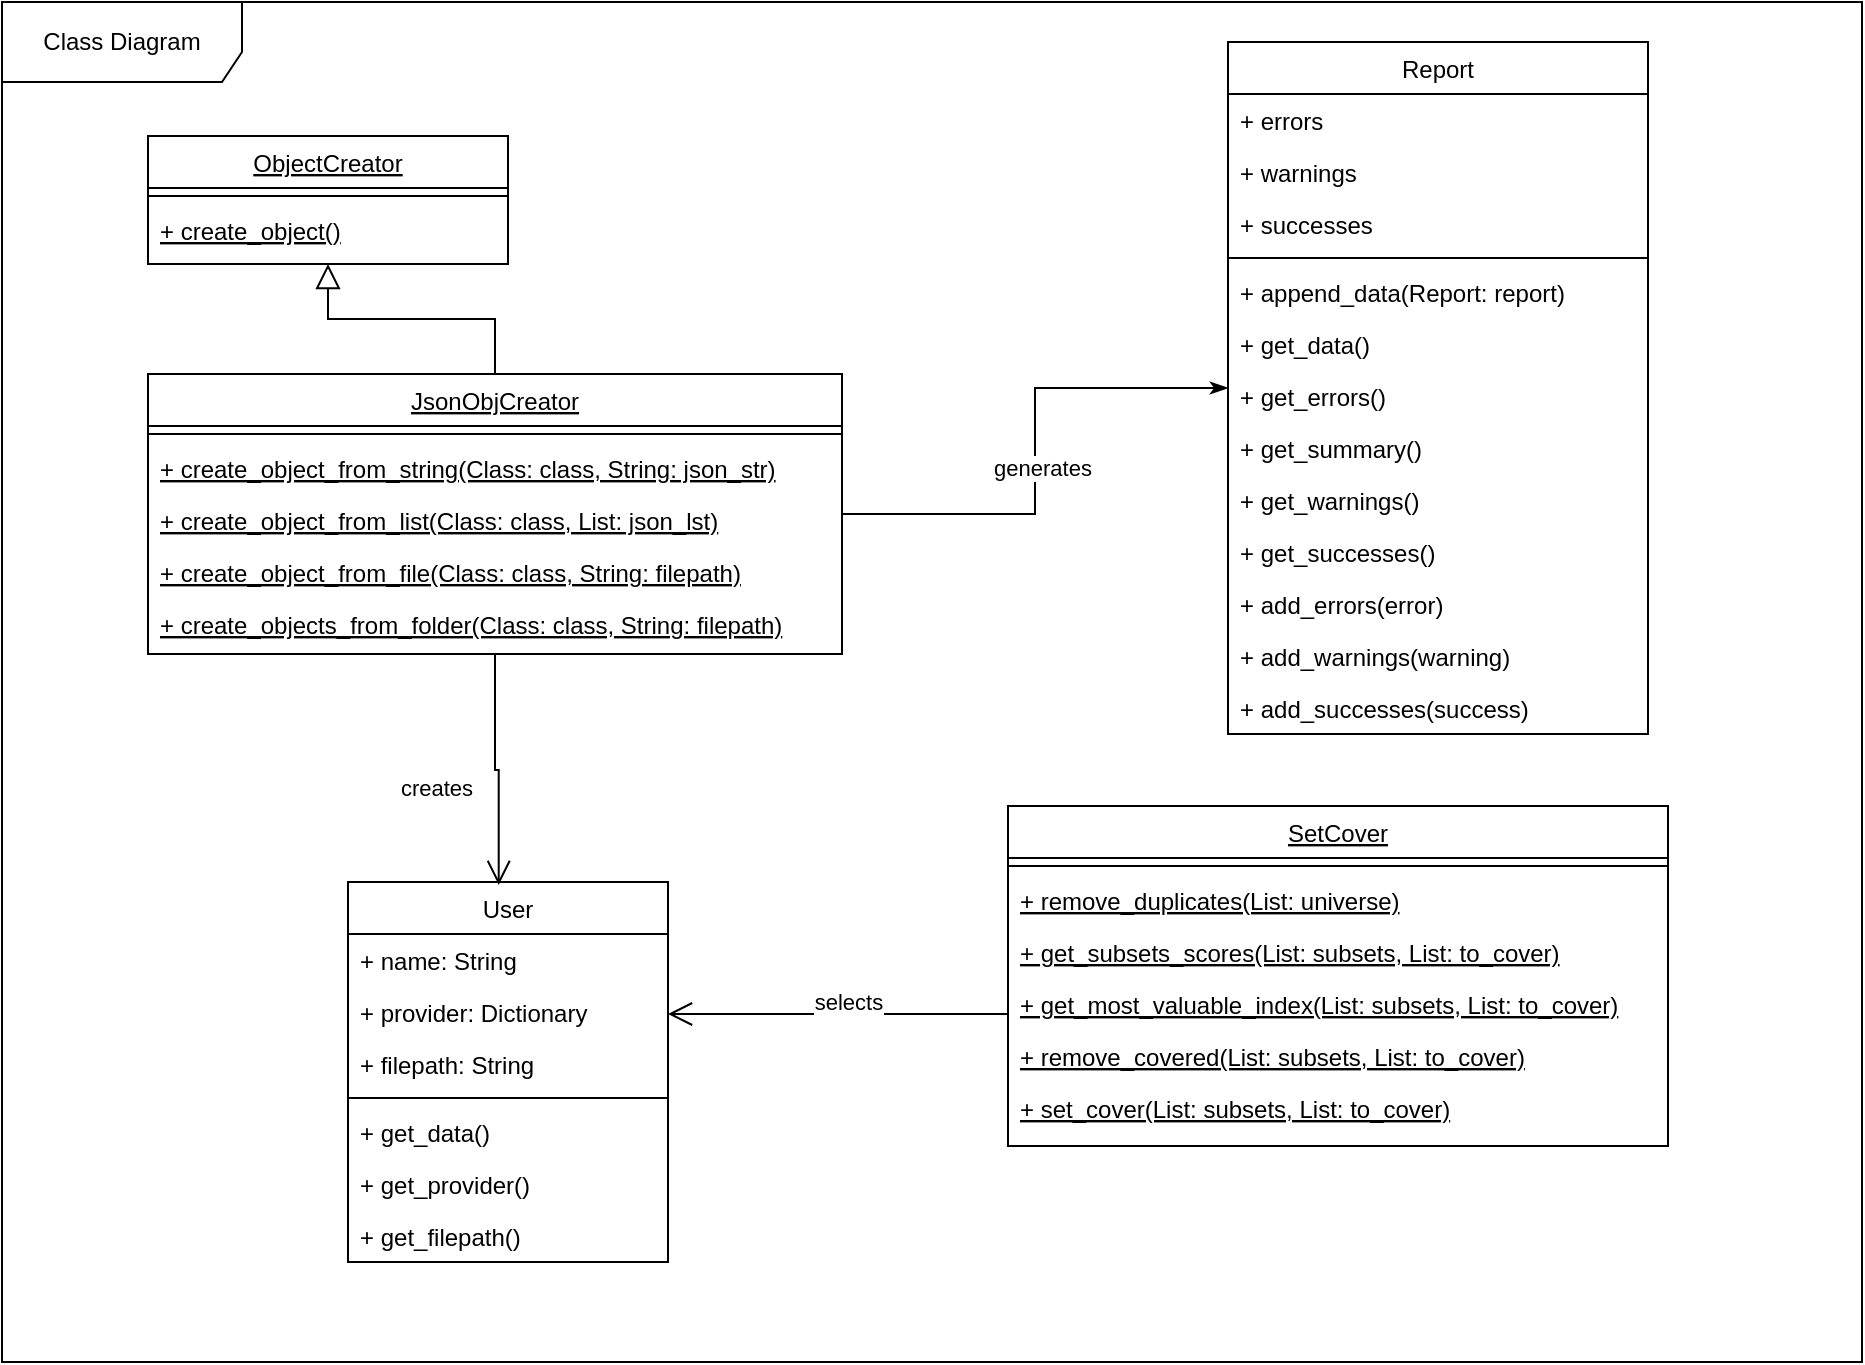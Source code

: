 <mxfile version="16.1.2" type="device"><diagram id="C5RBs43oDa-KdzZeNtuy" name="Page-1"><mxGraphModel dx="1157" dy="737" grid="1" gridSize="10" guides="1" tooltips="1" connect="1" arrows="1" fold="1" page="1" pageScale="1" pageWidth="827" pageHeight="1169" math="0" shadow="0"><root><mxCell id="WIyWlLk6GJQsqaUBKTNV-0"/><mxCell id="WIyWlLk6GJQsqaUBKTNV-1" parent="WIyWlLk6GJQsqaUBKTNV-0"/><mxCell id="zkfFHV4jXpPFQw0GAbJ--13" value="Report" style="swimlane;fontStyle=0;align=center;verticalAlign=top;childLayout=stackLayout;horizontal=1;startSize=26;horizontalStack=0;resizeParent=1;resizeLast=0;collapsible=1;marginBottom=0;rounded=0;shadow=0;strokeWidth=1;" parent="WIyWlLk6GJQsqaUBKTNV-1" vertex="1"><mxGeometry x="613" y="20" width="210" height="346" as="geometry"><mxRectangle x="340" y="380" width="170" height="26" as="alternateBounds"/></mxGeometry></mxCell><mxCell id="fmw0TXTrznMHe4KvAf_9-23" value="+ errors" style="text;align=left;verticalAlign=top;spacingLeft=4;spacingRight=4;overflow=hidden;rotatable=0;points=[[0,0.5],[1,0.5]];portConstraint=eastwest;" vertex="1" parent="zkfFHV4jXpPFQw0GAbJ--13"><mxGeometry y="26" width="210" height="26" as="geometry"/></mxCell><mxCell id="fmw0TXTrznMHe4KvAf_9-27" value="+ warnings" style="text;align=left;verticalAlign=top;spacingLeft=4;spacingRight=4;overflow=hidden;rotatable=0;points=[[0,0.5],[1,0.5]];portConstraint=eastwest;" vertex="1" parent="zkfFHV4jXpPFQw0GAbJ--13"><mxGeometry y="52" width="210" height="26" as="geometry"/></mxCell><mxCell id="fmw0TXTrznMHe4KvAf_9-24" value="+ successes" style="text;align=left;verticalAlign=top;spacingLeft=4;spacingRight=4;overflow=hidden;rotatable=0;points=[[0,0.5],[1,0.5]];portConstraint=eastwest;" vertex="1" parent="zkfFHV4jXpPFQw0GAbJ--13"><mxGeometry y="78" width="210" height="26" as="geometry"/></mxCell><mxCell id="zkfFHV4jXpPFQw0GAbJ--15" value="" style="line;html=1;strokeWidth=1;align=left;verticalAlign=middle;spacingTop=-1;spacingLeft=3;spacingRight=3;rotatable=0;labelPosition=right;points=[];portConstraint=eastwest;" parent="zkfFHV4jXpPFQw0GAbJ--13" vertex="1"><mxGeometry y="104" width="210" height="8" as="geometry"/></mxCell><mxCell id="fmw0TXTrznMHe4KvAf_9-26" value="+ append_data(Report: report)" style="text;align=left;verticalAlign=top;spacingLeft=4;spacingRight=4;overflow=hidden;rotatable=0;points=[[0,0.5],[1,0.5]];portConstraint=eastwest;" vertex="1" parent="zkfFHV4jXpPFQw0GAbJ--13"><mxGeometry y="112" width="210" height="26" as="geometry"/></mxCell><mxCell id="zkfFHV4jXpPFQw0GAbJ--14" value="+ get_data()" style="text;align=left;verticalAlign=top;spacingLeft=4;spacingRight=4;overflow=hidden;rotatable=0;points=[[0,0.5],[1,0.5]];portConstraint=eastwest;" parent="zkfFHV4jXpPFQw0GAbJ--13" vertex="1"><mxGeometry y="138" width="210" height="26" as="geometry"/></mxCell><mxCell id="fmw0TXTrznMHe4KvAf_9-32" value="+ get_errors()" style="text;align=left;verticalAlign=top;spacingLeft=4;spacingRight=4;overflow=hidden;rotatable=0;points=[[0,0.5],[1,0.5]];portConstraint=eastwest;" vertex="1" parent="zkfFHV4jXpPFQw0GAbJ--13"><mxGeometry y="164" width="210" height="26" as="geometry"/></mxCell><mxCell id="fmw0TXTrznMHe4KvAf_9-22" value="+ get_summary()" style="text;align=left;verticalAlign=top;spacingLeft=4;spacingRight=4;overflow=hidden;rotatable=0;points=[[0,0.5],[1,0.5]];portConstraint=eastwest;" vertex="1" parent="zkfFHV4jXpPFQw0GAbJ--13"><mxGeometry y="190" width="210" height="26" as="geometry"/></mxCell><mxCell id="fmw0TXTrznMHe4KvAf_9-31" value="+ get_warnings()" style="text;align=left;verticalAlign=top;spacingLeft=4;spacingRight=4;overflow=hidden;rotatable=0;points=[[0,0.5],[1,0.5]];portConstraint=eastwest;" vertex="1" parent="zkfFHV4jXpPFQw0GAbJ--13"><mxGeometry y="216" width="210" height="26" as="geometry"/></mxCell><mxCell id="fmw0TXTrznMHe4KvAf_9-25" value="+ get_successes()" style="text;align=left;verticalAlign=top;spacingLeft=4;spacingRight=4;overflow=hidden;rotatable=0;points=[[0,0.5],[1,0.5]];portConstraint=eastwest;" vertex="1" parent="zkfFHV4jXpPFQw0GAbJ--13"><mxGeometry y="242" width="210" height="26" as="geometry"/></mxCell><mxCell id="fmw0TXTrznMHe4KvAf_9-28" value="+ add_errors(error)" style="text;align=left;verticalAlign=top;spacingLeft=4;spacingRight=4;overflow=hidden;rotatable=0;points=[[0,0.5],[1,0.5]];portConstraint=eastwest;" vertex="1" parent="zkfFHV4jXpPFQw0GAbJ--13"><mxGeometry y="268" width="210" height="26" as="geometry"/></mxCell><mxCell id="fmw0TXTrznMHe4KvAf_9-29" value="+ add_warnings(warning)" style="text;align=left;verticalAlign=top;spacingLeft=4;spacingRight=4;overflow=hidden;rotatable=0;points=[[0,0.5],[1,0.5]];portConstraint=eastwest;" vertex="1" parent="zkfFHV4jXpPFQw0GAbJ--13"><mxGeometry y="294" width="210" height="26" as="geometry"/></mxCell><mxCell id="fmw0TXTrznMHe4KvAf_9-30" value="+ add_successes(success)" style="text;align=left;verticalAlign=top;spacingLeft=4;spacingRight=4;overflow=hidden;rotatable=0;points=[[0,0.5],[1,0.5]];portConstraint=eastwest;" vertex="1" parent="zkfFHV4jXpPFQw0GAbJ--13"><mxGeometry y="320" width="210" height="26" as="geometry"/></mxCell><mxCell id="fmw0TXTrznMHe4KvAf_9-0" value="User" style="swimlane;fontStyle=0;align=center;verticalAlign=top;childLayout=stackLayout;horizontal=1;startSize=26;horizontalStack=0;resizeParent=1;resizeLast=0;collapsible=1;marginBottom=0;rounded=0;shadow=0;strokeWidth=1;" vertex="1" parent="WIyWlLk6GJQsqaUBKTNV-1"><mxGeometry x="173" y="440" width="160" height="190" as="geometry"><mxRectangle x="130" y="380" width="160" height="26" as="alternateBounds"/></mxGeometry></mxCell><mxCell id="fmw0TXTrznMHe4KvAf_9-1" value="+ name: String" style="text;align=left;verticalAlign=top;spacingLeft=4;spacingRight=4;overflow=hidden;rotatable=0;points=[[0,0.5],[1,0.5]];portConstraint=eastwest;" vertex="1" parent="fmw0TXTrznMHe4KvAf_9-0"><mxGeometry y="26" width="160" height="26" as="geometry"/></mxCell><mxCell id="fmw0TXTrznMHe4KvAf_9-2" value="+ provider: Dictionary" style="text;align=left;verticalAlign=top;spacingLeft=4;spacingRight=4;overflow=hidden;rotatable=0;points=[[0,0.5],[1,0.5]];portConstraint=eastwest;rounded=0;shadow=0;html=0;" vertex="1" parent="fmw0TXTrznMHe4KvAf_9-0"><mxGeometry y="52" width="160" height="26" as="geometry"/></mxCell><mxCell id="fmw0TXTrznMHe4KvAf_9-6" value="+ filepath: String" style="text;align=left;verticalAlign=top;spacingLeft=4;spacingRight=4;overflow=hidden;rotatable=0;points=[[0,0.5],[1,0.5]];portConstraint=eastwest;" vertex="1" parent="fmw0TXTrznMHe4KvAf_9-0"><mxGeometry y="78" width="160" height="26" as="geometry"/></mxCell><mxCell id="fmw0TXTrznMHe4KvAf_9-3" value="" style="line;html=1;strokeWidth=1;align=left;verticalAlign=middle;spacingTop=-1;spacingLeft=3;spacingRight=3;rotatable=0;labelPosition=right;points=[];portConstraint=eastwest;" vertex="1" parent="fmw0TXTrznMHe4KvAf_9-0"><mxGeometry y="104" width="160" height="8" as="geometry"/></mxCell><mxCell id="fmw0TXTrznMHe4KvAf_9-4" value="+ get_data()" style="text;align=left;verticalAlign=top;spacingLeft=4;spacingRight=4;overflow=hidden;rotatable=0;points=[[0,0.5],[1,0.5]];portConstraint=eastwest;fontStyle=0" vertex="1" parent="fmw0TXTrznMHe4KvAf_9-0"><mxGeometry y="112" width="160" height="26" as="geometry"/></mxCell><mxCell id="fmw0TXTrznMHe4KvAf_9-5" value="+ get_provider()" style="text;align=left;verticalAlign=top;spacingLeft=4;spacingRight=4;overflow=hidden;rotatable=0;points=[[0,0.5],[1,0.5]];portConstraint=eastwest;" vertex="1" parent="fmw0TXTrznMHe4KvAf_9-0"><mxGeometry y="138" width="160" height="26" as="geometry"/></mxCell><mxCell id="fmw0TXTrznMHe4KvAf_9-8" value="+ get_filepath()" style="text;align=left;verticalAlign=top;spacingLeft=4;spacingRight=4;overflow=hidden;rotatable=0;points=[[0,0.5],[1,0.5]];portConstraint=eastwest;" vertex="1" parent="fmw0TXTrznMHe4KvAf_9-0"><mxGeometry y="164" width="160" height="26" as="geometry"/></mxCell><mxCell id="fmw0TXTrznMHe4KvAf_9-9" value="ObjectCreator" style="swimlane;fontStyle=4;align=center;verticalAlign=top;childLayout=stackLayout;horizontal=1;startSize=26;horizontalStack=0;resizeParent=1;resizeLast=0;collapsible=1;marginBottom=0;rounded=0;shadow=0;strokeWidth=1;" vertex="1" parent="WIyWlLk6GJQsqaUBKTNV-1"><mxGeometry x="73" y="67" width="180" height="64" as="geometry"><mxRectangle x="130" y="380" width="160" height="26" as="alternateBounds"/></mxGeometry></mxCell><mxCell id="fmw0TXTrznMHe4KvAf_9-12" value="" style="line;html=1;strokeWidth=1;align=left;verticalAlign=middle;spacingTop=-1;spacingLeft=3;spacingRight=3;rotatable=0;labelPosition=right;points=[];portConstraint=eastwest;" vertex="1" parent="fmw0TXTrznMHe4KvAf_9-9"><mxGeometry y="26" width="180" height="8" as="geometry"/></mxCell><mxCell id="fmw0TXTrznMHe4KvAf_9-13" value="+ create_object()" style="text;align=left;verticalAlign=top;spacingLeft=4;spacingRight=4;overflow=hidden;rotatable=0;points=[[0,0.5],[1,0.5]];portConstraint=eastwest;fontStyle=4" vertex="1" parent="fmw0TXTrznMHe4KvAf_9-9"><mxGeometry y="34" width="180" height="26" as="geometry"/></mxCell><mxCell id="fmw0TXTrznMHe4KvAf_9-50" style="edgeStyle=orthogonalEdgeStyle;rounded=0;orthogonalLoop=1;jettySize=auto;html=1;endArrow=classicThin;endFill=1;" edge="1" parent="WIyWlLk6GJQsqaUBKTNV-1" source="fmw0TXTrznMHe4KvAf_9-15" target="zkfFHV4jXpPFQw0GAbJ--13"><mxGeometry relative="1" as="geometry"/></mxCell><mxCell id="fmw0TXTrznMHe4KvAf_9-55" value="generates" style="edgeLabel;html=1;align=center;verticalAlign=middle;resizable=0;points=[];" vertex="1" connectable="0" parent="fmw0TXTrznMHe4KvAf_9-50"><mxGeometry x="-0.289" y="-1" relative="1" as="geometry"><mxPoint x="9" y="-24" as="offset"/></mxGeometry></mxCell><mxCell id="fmw0TXTrznMHe4KvAf_9-15" value="JsonObjCreator" style="swimlane;fontStyle=4;align=center;verticalAlign=top;childLayout=stackLayout;horizontal=1;startSize=26;horizontalStack=0;resizeParent=1;resizeLast=0;collapsible=1;marginBottom=0;rounded=0;shadow=0;strokeWidth=1;" vertex="1" parent="WIyWlLk6GJQsqaUBKTNV-1"><mxGeometry x="73" y="186" width="347" height="140" as="geometry"><mxRectangle x="130" y="380" width="160" height="26" as="alternateBounds"/></mxGeometry></mxCell><mxCell id="fmw0TXTrznMHe4KvAf_9-18" value="" style="line;html=1;strokeWidth=1;align=left;verticalAlign=middle;spacingTop=-1;spacingLeft=3;spacingRight=3;rotatable=0;labelPosition=right;points=[];portConstraint=eastwest;" vertex="1" parent="fmw0TXTrznMHe4KvAf_9-15"><mxGeometry y="26" width="347" height="8" as="geometry"/></mxCell><mxCell id="fmw0TXTrznMHe4KvAf_9-16" value="+ create_object_from_string(Class: class, String: json_str)" style="text;align=left;verticalAlign=top;spacingLeft=4;spacingRight=4;overflow=hidden;rotatable=0;points=[[0,0.5],[1,0.5]];portConstraint=eastwest;fontStyle=4" vertex="1" parent="fmw0TXTrznMHe4KvAf_9-15"><mxGeometry y="34" width="347" height="26" as="geometry"/></mxCell><mxCell id="fmw0TXTrznMHe4KvAf_9-17" value="+ create_object_from_list(Class: class, List: json_lst)" style="text;align=left;verticalAlign=top;spacingLeft=4;spacingRight=4;overflow=hidden;rotatable=0;points=[[0,0.5],[1,0.5]];portConstraint=eastwest;rounded=0;shadow=0;html=0;fontStyle=4" vertex="1" parent="fmw0TXTrznMHe4KvAf_9-15"><mxGeometry y="60" width="347" height="26" as="geometry"/></mxCell><mxCell id="fmw0TXTrznMHe4KvAf_9-20" value="+ create_object_from_file(Class: class, String: filepath)" style="text;align=left;verticalAlign=top;spacingLeft=4;spacingRight=4;overflow=hidden;rotatable=0;points=[[0,0.5],[1,0.5]];portConstraint=eastwest;fontStyle=4" vertex="1" parent="fmw0TXTrznMHe4KvAf_9-15"><mxGeometry y="86" width="347" height="26" as="geometry"/></mxCell><mxCell id="fmw0TXTrznMHe4KvAf_9-21" value="+ create_objects_from_folder(Class: class, String: filepath)" style="text;align=left;verticalAlign=top;spacingLeft=4;spacingRight=4;overflow=hidden;rotatable=0;points=[[0,0.5],[1,0.5]];portConstraint=eastwest;fontStyle=4" vertex="1" parent="fmw0TXTrznMHe4KvAf_9-15"><mxGeometry y="112" width="347" height="26" as="geometry"/></mxCell><mxCell id="fmw0TXTrznMHe4KvAf_9-33" value="SetCover" style="swimlane;fontStyle=4;align=center;verticalAlign=top;childLayout=stackLayout;horizontal=1;startSize=26;horizontalStack=0;resizeParent=1;resizeLast=0;collapsible=1;marginBottom=0;rounded=0;shadow=0;strokeWidth=1;" vertex="1" parent="WIyWlLk6GJQsqaUBKTNV-1"><mxGeometry x="503" y="402" width="330" height="170" as="geometry"><mxRectangle x="340" y="380" width="170" height="26" as="alternateBounds"/></mxGeometry></mxCell><mxCell id="fmw0TXTrznMHe4KvAf_9-37" value="" style="line;html=1;strokeWidth=1;align=left;verticalAlign=middle;spacingTop=-1;spacingLeft=3;spacingRight=3;rotatable=0;labelPosition=right;points=[];portConstraint=eastwest;" vertex="1" parent="fmw0TXTrznMHe4KvAf_9-33"><mxGeometry y="26" width="330" height="8" as="geometry"/></mxCell><mxCell id="fmw0TXTrznMHe4KvAf_9-38" value="+ remove_duplicates(List: universe)" style="text;align=left;verticalAlign=top;spacingLeft=4;spacingRight=4;overflow=hidden;rotatable=0;points=[[0,0.5],[1,0.5]];portConstraint=eastwest;fontStyle=4" vertex="1" parent="fmw0TXTrznMHe4KvAf_9-33"><mxGeometry y="34" width="330" height="26" as="geometry"/></mxCell><mxCell id="fmw0TXTrznMHe4KvAf_9-39" value="+ get_subsets_scores(List: subsets, List: to_cover)" style="text;align=left;verticalAlign=top;spacingLeft=4;spacingRight=4;overflow=hidden;rotatable=0;points=[[0,0.5],[1,0.5]];portConstraint=eastwest;fontStyle=4" vertex="1" parent="fmw0TXTrznMHe4KvAf_9-33"><mxGeometry y="60" width="330" height="26" as="geometry"/></mxCell><mxCell id="fmw0TXTrznMHe4KvAf_9-40" value="+ get_most_valuable_index(List: subsets, List: to_cover)" style="text;align=left;verticalAlign=top;spacingLeft=4;spacingRight=4;overflow=hidden;rotatable=0;points=[[0,0.5],[1,0.5]];portConstraint=eastwest;fontStyle=4" vertex="1" parent="fmw0TXTrznMHe4KvAf_9-33"><mxGeometry y="86" width="330" height="26" as="geometry"/></mxCell><mxCell id="fmw0TXTrznMHe4KvAf_9-41" value="+ remove_covered(List: subsets, List: to_cover)" style="text;align=left;verticalAlign=top;spacingLeft=4;spacingRight=4;overflow=hidden;rotatable=0;points=[[0,0.5],[1,0.5]];portConstraint=eastwest;fontStyle=4" vertex="1" parent="fmw0TXTrznMHe4KvAf_9-33"><mxGeometry y="112" width="330" height="26" as="geometry"/></mxCell><mxCell id="fmw0TXTrznMHe4KvAf_9-42" value="+ set_cover(List: subsets, List: to_cover)" style="text;align=left;verticalAlign=top;spacingLeft=4;spacingRight=4;overflow=hidden;rotatable=0;points=[[0,0.5],[1,0.5]];portConstraint=eastwest;fontStyle=4" vertex="1" parent="fmw0TXTrznMHe4KvAf_9-33"><mxGeometry y="138" width="330" height="26" as="geometry"/></mxCell><mxCell id="fmw0TXTrznMHe4KvAf_9-48" value="" style="endArrow=block;endSize=10;endFill=0;shadow=0;strokeWidth=1;rounded=0;edgeStyle=elbowEdgeStyle;elbow=vertical;entryX=0.5;entryY=1;entryDx=0;entryDy=0;exitX=0.5;exitY=0;exitDx=0;exitDy=0;" edge="1" parent="WIyWlLk6GJQsqaUBKTNV-1" source="fmw0TXTrznMHe4KvAf_9-15" target="fmw0TXTrznMHe4KvAf_9-9"><mxGeometry width="160" relative="1" as="geometry"><mxPoint x="113" y="160.996" as="sourcePoint"/><mxPoint x="173" y="160.996" as="targetPoint"/></mxGeometry></mxCell><mxCell id="fmw0TXTrznMHe4KvAf_9-59" value="" style="endArrow=open;endSize=10;endFill=0;shadow=0;strokeWidth=1;rounded=0;edgeStyle=elbowEdgeStyle;elbow=vertical;entryX=0.471;entryY=0.008;entryDx=0;entryDy=0;exitX=0.5;exitY=1;exitDx=0;exitDy=0;entryPerimeter=0;" edge="1" parent="WIyWlLk6GJQsqaUBKTNV-1" source="fmw0TXTrznMHe4KvAf_9-15" target="fmw0TXTrznMHe4KvAf_9-0"><mxGeometry width="160" relative="1" as="geometry"><mxPoint x="173" y="421" as="sourcePoint"/><mxPoint x="173" y="366" as="targetPoint"/></mxGeometry></mxCell><mxCell id="fmw0TXTrznMHe4KvAf_9-60" value="creates" style="edgeLabel;html=1;align=center;verticalAlign=middle;resizable=0;points=[];" vertex="1" connectable="0" parent="fmw0TXTrznMHe4KvAf_9-59"><mxGeometry x="0.278" y="-2" relative="1" as="geometry"><mxPoint x="-30" y="-6" as="offset"/></mxGeometry></mxCell><mxCell id="fmw0TXTrznMHe4KvAf_9-73" value="" style="endArrow=open;endSize=10;endFill=0;shadow=0;strokeWidth=1;rounded=0;edgeStyle=elbowEdgeStyle;elbow=vertical;" edge="1" parent="WIyWlLk6GJQsqaUBKTNV-1" source="fmw0TXTrznMHe4KvAf_9-33" target="fmw0TXTrznMHe4KvAf_9-0"><mxGeometry width="160" relative="1" as="geometry"><mxPoint x="353" y="360" as="sourcePoint"/><mxPoint x="438.36" y="475.52" as="targetPoint"/></mxGeometry></mxCell><mxCell id="fmw0TXTrznMHe4KvAf_9-74" value="selects" style="edgeLabel;html=1;align=center;verticalAlign=middle;resizable=0;points=[];" vertex="1" connectable="0" parent="fmw0TXTrznMHe4KvAf_9-73"><mxGeometry x="0.278" y="-2" relative="1" as="geometry"><mxPoint x="28" y="-4" as="offset"/></mxGeometry></mxCell><mxCell id="fmw0TXTrznMHe4KvAf_9-81" value="Class Diagram" style="shape=umlFrame;whiteSpace=wrap;html=1;width=120;height=40;" vertex="1" parent="WIyWlLk6GJQsqaUBKTNV-1"><mxGeometry width="930" height="680" as="geometry"/></mxCell></root></mxGraphModel></diagram></mxfile>